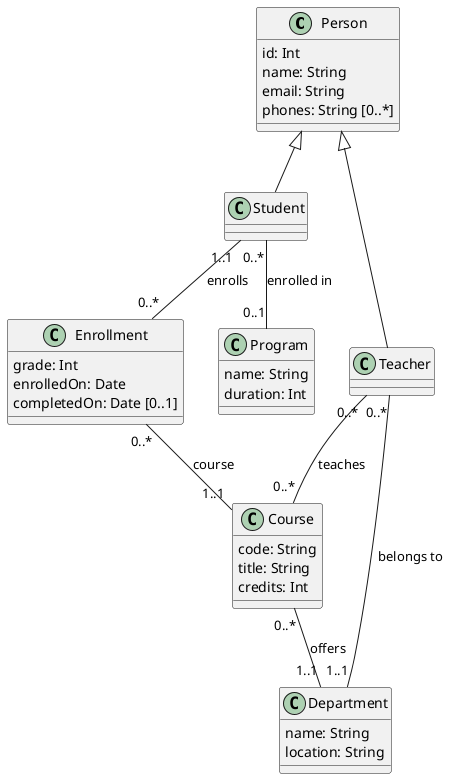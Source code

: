 @startuml

class Person {
  id: Int
  name: String
  email: String
  phones: String [0..*]
}

class Student { }

class Teacher { }

class Course {
  code: String
  title: String
  credits: Int
}

class Enrollment {
  grade: Int
  enrolledOn: Date
  completedOn: Date [0..1]
}

class Department {
  name: String
  location: String
}

class Program {
  name: String
  duration: Int
}

Person <|-- Student
Person <|-- Teacher

Student "1..1" -- "0..*" Enrollment : enrolls
Enrollment "0..*" -- "1..1" Course : course

Teacher "0..*" -- "0..*" Course : teaches
Teacher "0..*" -- "1..1" Department : belongs to

Course "0..*" -- "1..1" Department : offers
Student "0..*" -- "0..1" Program : enrolled in

@enduml
